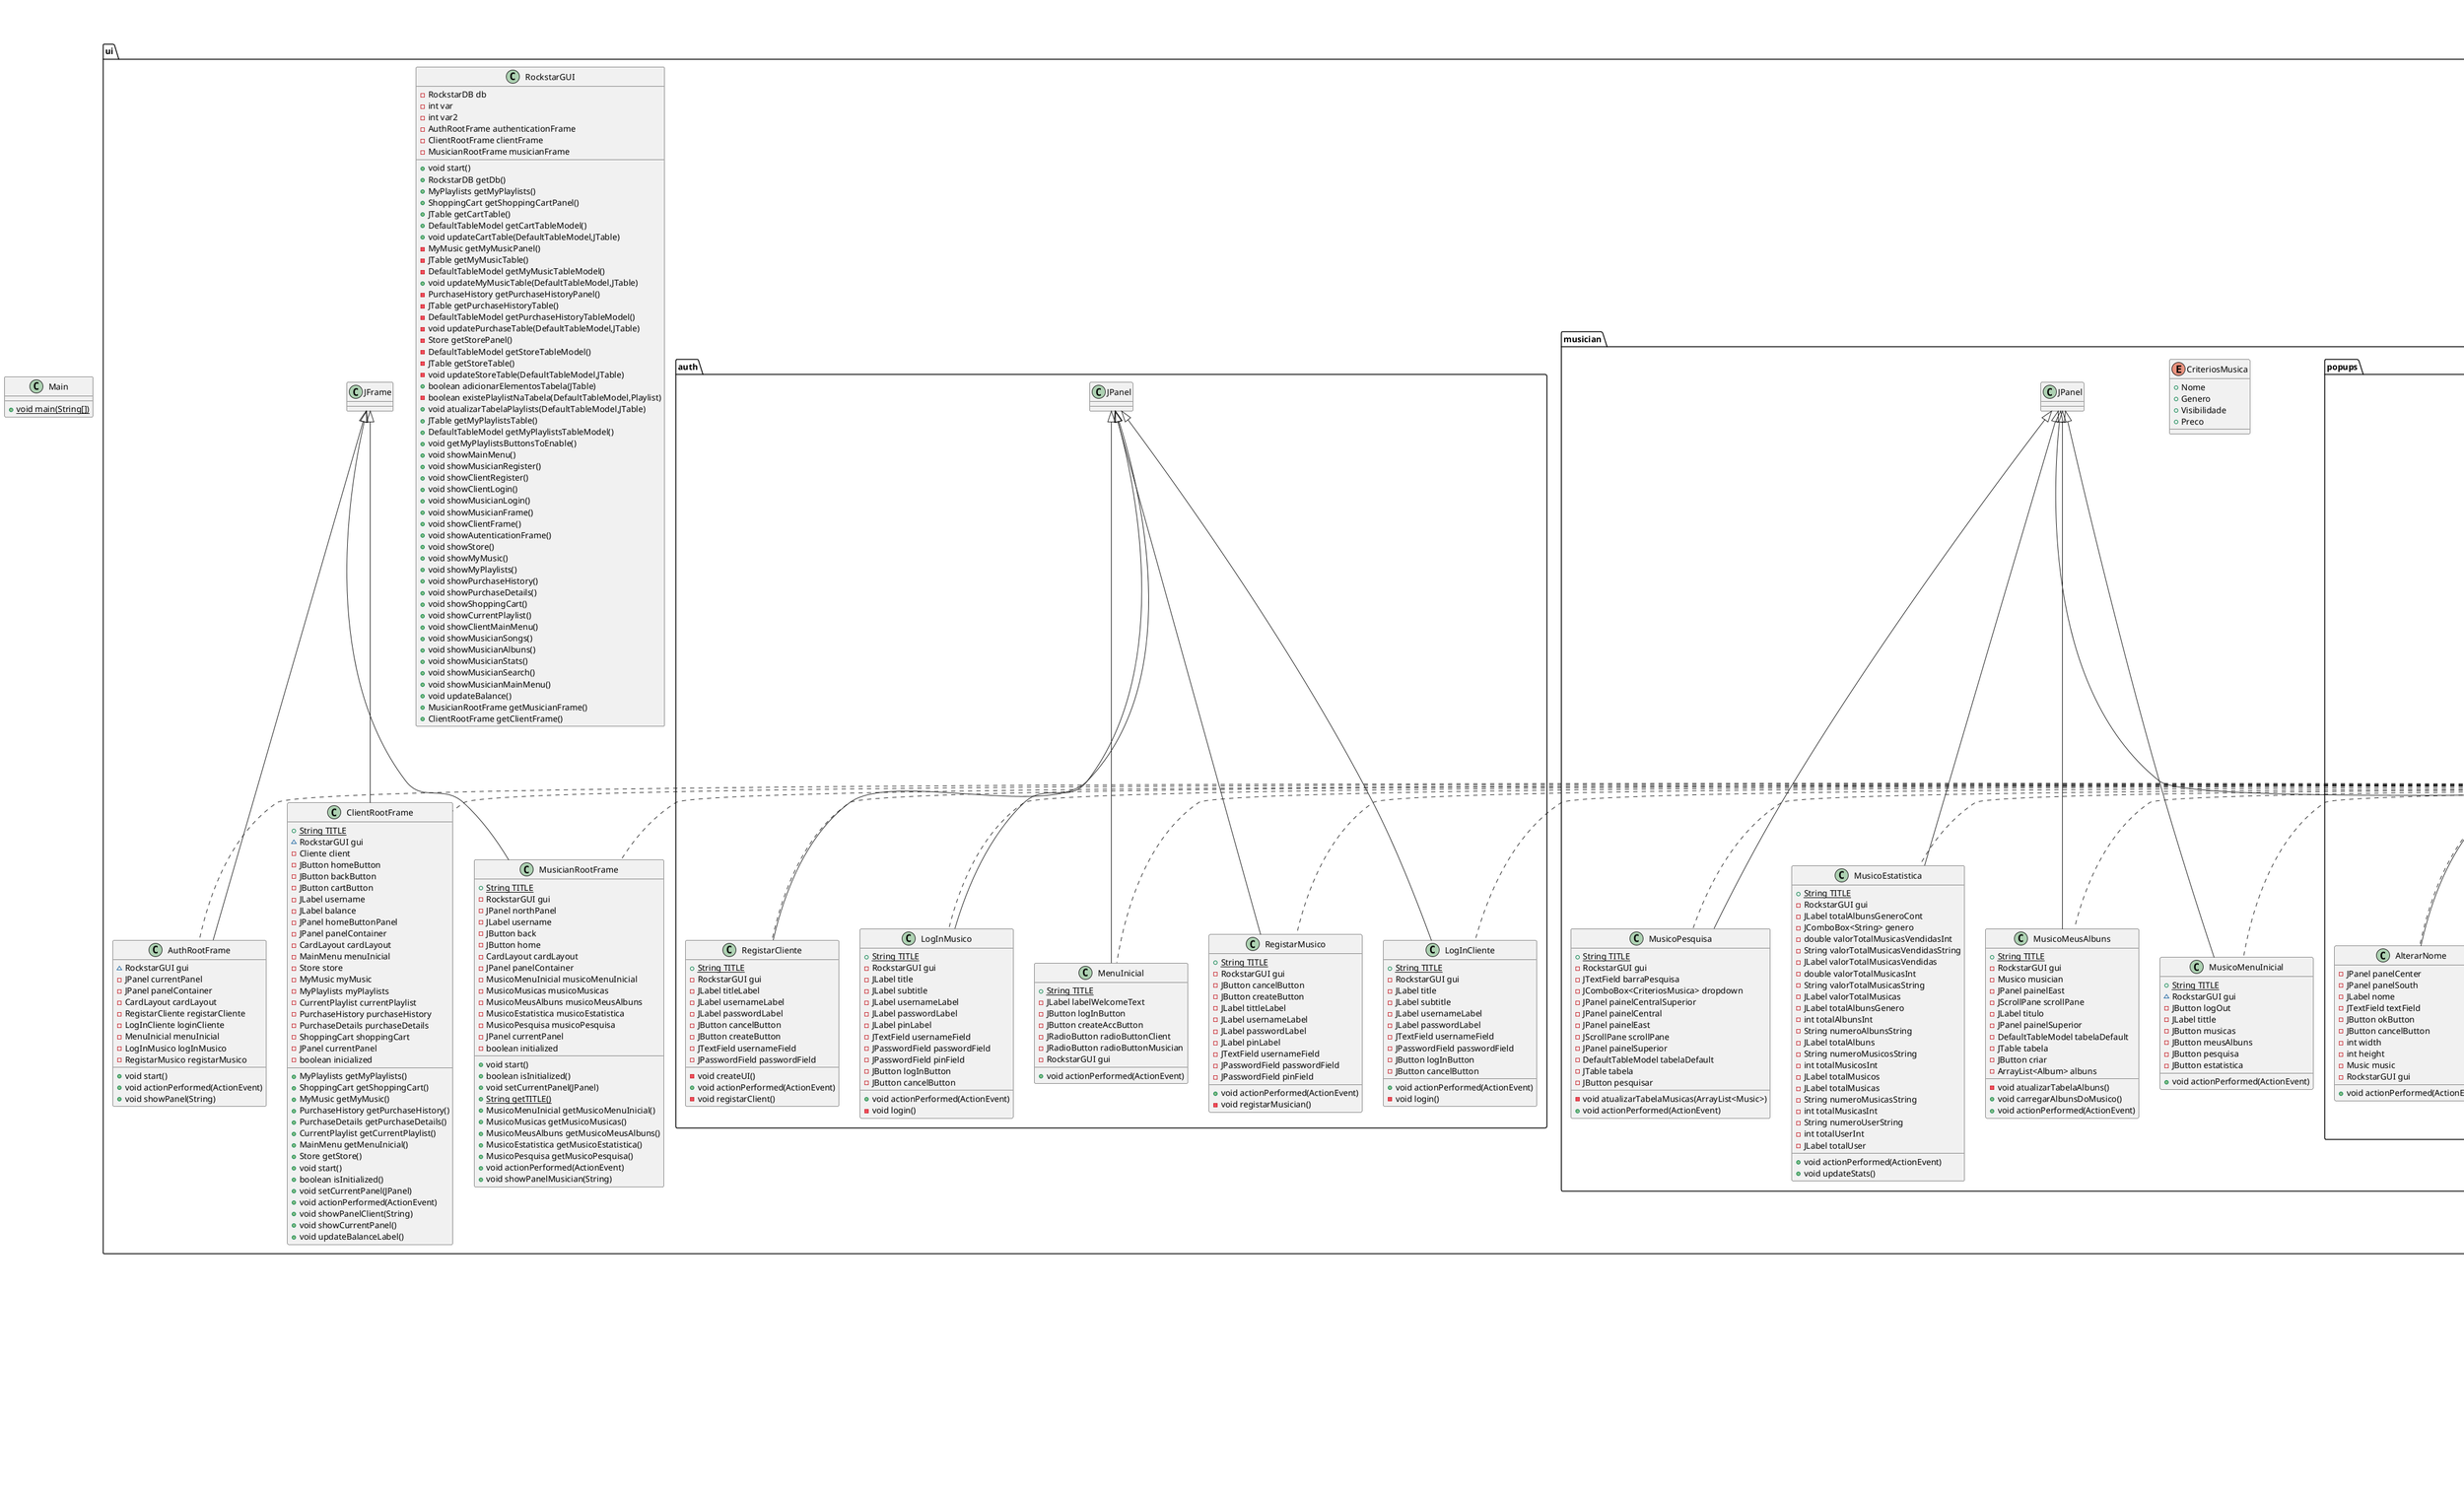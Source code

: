 @startuml
class ui.client.popups.GeneratePlaylist {
- JPanel panelCenter
- JPanel panelSouth
- JLabel playlistName
- JLabel playlistGenre
- JLabel playlistSize
- JTextField nameField
- JTextField sizeField
- JComboBox<String> dropdown
- JButton okButton
- JButton cancelButton
- RockstarGUI gui
+ void actionPerformed(ActionEvent)
}
class ui.client.popups.MakePlaylist {
- JPanel panelCenter
- JPanel panelSouth
- JLabel playlistName
- JTextField nameField
- JCheckBox visibilidadePlaylist
- JButton okButton
- JButton cancelButton
+ void actionPerformed(ActionEvent)
}
class ui.client.popups.AddBalance {
- JPanel panelCenter
- JPanel panelSouth
- JLabel addBalanceLabel
- JTextField balanceField
- JButton okButton
- JButton cancelButton
}
class ui.client.MyPlaylists {
+ {static} String TITLE
- RockstarGUI gui
- Cliente client
- JPanel topPanel
- JPanel eastPanel
- JTable playlistTable
- DefaultTableModel tableModel
- JButton seePlaylist
- JButton createPlaylist
- JButton deletePlaylist
- JButton changeVisibility
- JLabel panelTitle
+ JTable getPlaylistTable()
+ DefaultTableModel getTableModel()
+ JButton getCreatePlaylist()
+ JButton getDeletePlaylist()
+ void actionPerformed(ActionEvent)
}
class ui.musician.MusicoMenuInicial {
+ {static} String TITLE
~ RockstarGUI gui
- JButton logOut
- JLabel tittle
- JButton musicas
- JButton meusAlbuns
- JButton pesquisa
- JButton estatistica
+ void actionPerformed(ActionEvent)
}
class ui.musician.popups.CriarAlbum {
- JPanel panelCenter
- JPanel panelSouth
- JLabel genero
- JLabel nome
- JComboBox<String> dropdown
- JTextField textField
- JButton okButton
- JButton cancelButton
- int width
- int height
- RockstarGUI gui
+ void actionPerformed(ActionEvent)
}
class ui.auth.LogInCliente {
+ {static} String TITLE
- RockstarGUI gui
- JLabel title
- JLabel subtitle
- JLabel usernameLabel
- JLabel passwordLabel
- JTextField usernameField
- JPasswordField passwordField
- JButton logInButton
- JButton cancelButton
+ void actionPerformed(ActionEvent)
- void login()
}
abstract class data.User {
- {static} long serialVersionUID
- String username
- String password
+ String getUsername()
+ String getPassword()
+ String getPin()
}
class data.Cliente {
- {static} long serialVersionUID
- double saldo
- List<Playlist> playlists
- List<Music> songsInCart
- List<Music> songsOwned
- List<Purchase> purchasesMade
+ double getSaldo()
+ void setSaldo(double)
+ List<Music> getSongsInCart()
+ List<Playlist> getPlaylists()
+ List<Music> getSongsOwned()
+ List<Purchase> getPurchasesMade()
+ boolean adicionaSaldo(double)
+ void addPlaylistToClient(Playlist)
+ boolean hasRatedMusic(Music)
}
class ui.auth.RegistarCliente {
+ {static} String TITLE
- RockstarGUI gui
- JLabel titleLabel
- JLabel usernameLabel
- JLabel passwordLabel
- JButton cancelButton
- JButton createButton
- JTextField usernameField
- JPasswordField passwordField
- void createUI()
+ void actionPerformed(ActionEvent)
- void registarClient()
}
class data.Musico {
- {static} long serialVersionUID
- String pin
- ArrayList<Music> musics
- ArrayList<Album> albuns
+ ArrayList<Music> getMusicas()
+ ArrayList<Album> getAlbuns()
+ String getPin()
+ void addMusic(Music)
+ void addAlbum(Album)
+ String toString()
}
class ui.musician.popups.AlterarNome {
- JPanel panelCenter
- JPanel panelSouth
- JLabel nome
- JTextField textField
- JButton okButton
- JButton cancelButton
- int width
- int height
- Music music
- RockstarGUI gui
+ void actionPerformed(ActionEvent)
}
class ui.client.Store {
+ {static} String TITLE
- RockstarGUI gui
- Cliente client
- JPanel topPanel
- JPanel eastPanel
- JTable storeTable
- DefaultTableModel tableModel
- JButton buySong
- JButton addBalance
- JButton seePriceHistory
- JLabel panelTitle
- JTextField barraPesquisa
- JComboBox<CriteriosMusica> dropdown
- JButton pesquisar
- ArrayList<Music> musics
+ void actionPerformed(ActionEvent)
+ void atualizarTabelaMusicas(ArrayList<Music>)
+ JTable getStoreTable()
+ DefaultTableModel getTableModel()
+ void setMusics(ArrayList<Music>)
+ void mouseClicked(MouseEvent)
+ void mousePressed(MouseEvent)
+ void mouseReleased(MouseEvent)
+ void mouseEntered(MouseEvent)
+ void mouseExited(MouseEvent)
}
class ui.musician.MusicoMusicas {
+ {static} String TITLE
- RockstarGUI gui
- Musico musician
- JScrollPane scrollPane
- JTable tabela
- DefaultTableModel tabelaDefault
- JLabel titulo
- JPanel painelEast
- JPanel painelSuperior
- JButton editarDisponibilidade
- JButton editarPreco
- JButton editarNome
- JButton adicionar
- ArrayList<Music> musics
- void atualizarTabelaMusicas()
+ void carregarMusicasDoMusico()
+ void actionPerformed(ActionEvent)
+ void mouseClicked(MouseEvent)
+ void mousePressed(MouseEvent)
+ void mouseReleased(MouseEvent)
+ void mouseEntered(MouseEvent)
+ void mouseExited(MouseEvent)
}
class data.Playlist {
- {static} long serialVersionUID
- String nome
- ArrayList<Music> music
- boolean visibilidade
+ boolean isVisibilidade()
+ void setVisibilidade(boolean)
+ ArrayList<Music> getMusic()
+ String getNome()
+ boolean getVisibilidade()
+ String toString()
}
class data.Price {
- {static} long serialVersionUID
- double preco
- LocalDateTime data
+ double getPreco()
+ LocalDateTime getData()
}
class ui.auth.LogInMusico {
+ {static} String TITLE
- RockstarGUI gui
- JLabel title
- JLabel subtitle
- JLabel usernameLabel
- JLabel passwordLabel
- JLabel pinLabel
- JTextField usernameField
- JPasswordField passwordField
- JPasswordField pinField
- JButton logInButton
- JButton cancelButton
+ void actionPerformed(ActionEvent)
- void login()
}
class ui.AuthRootFrame {
~ RockstarGUI gui
- JPanel currentPanel
- JPanel panelContainer
- CardLayout cardLayout
- RegistarCliente registarCliente
- LogInCliente loginCliente
- MenuInicial menuInicial
- LogInMusico logInMusico
- RegistarMusico registarMusico
+ void start()
+ void actionPerformed(ActionEvent)
+ void showPanel(String)
}
class ui.ClientRootFrame {
+ {static} String TITLE
~ RockstarGUI gui
- Cliente client
- JButton homeButton
- JButton backButton
- JButton cartButton
- JLabel username
- JLabel balance
- JPanel homeButtonPanel
- JPanel panelContainer
- CardLayout cardLayout
- MainMenu menuInicial
- Store store
- MyMusic myMusic
- MyPlaylists myPlaylists
- CurrentPlaylist currentPlaylist
- PurchaseHistory purchaseHistory
- PurchaseDetails purchaseDetails
- ShoppingCart shoppingCart
- JPanel currentPanel
- boolean inicialized
+ MyPlaylists getMyPlaylists()
+ ShoppingCart getShoppingCart()
+ MyMusic getMyMusic()
+ PurchaseHistory getPurchaseHistory()
+ PurchaseDetails getPurchaseDetails()
+ CurrentPlaylist getCurrentPlaylist()
+ MainMenu getMenuInicial()
+ Store getStore()
+ void start()
+ boolean isInitialized()
+ void setCurrentPanel(JPanel)
+ void actionPerformed(ActionEvent)
+ void showPanelClient(String)
+ void showCurrentPanel()
+ void updateBalanceLabel()
}
class data.Rating {
- {static} long serialVersionUID
- double avaliacao
- LocalDate data
- Cliente cliente
+ double getAvaliacao()
+ LocalDate getData()
+ Cliente getCliente()
+ String toString()
}
enum domain.RockStarDBStatus {
+  DB_USER_ALREADY_EXISTS
+  DB_USER_ADDED
+  DB_USER_FAILED_TO_SAVE
+  DB_USER_LOGIN_SUCCESS
+  DB_USER_LOGIN_FAILED
+  DB_INCORRET_FORMAT_NUMBER
+  DB_MUSIC_ADDED
+  DB_MUSIC_NAME_EMPTY
+  DB_MUSIC_NAME_FAILED
+  DB_MUSIC_NAME_HAS_CHANGED
+  DB_MUSIC_PRICE_HAS_CHANGED
+  DB_MUSIC_VISIBILITY_CHANGED
+  DB_MUSIC_VISIBILITY_FAIL
+  DB_MUSIC_ALREADY_EXISTS_IN_THE_PLAYLIST
+  DB_ALBUM_NAME_FAILED
+  DB_ALBUM_NAME_HAS_CHANGED
+  DB_CART_EMPTY
+  DB_SONG_ALREADY_IN_CART
+  DB_SONG_ADDED_TO_CART
+  DB_SONG_ALREADY_BOUGHT
+  DB_SONGS_PURCHASED_SUCCESSFULLY
+  DB_INSUFFICIENT_BALANCE
+  DB_SOME_FIELD_IS_EMPTY
+  DB_PLAYLIST_NAME_ALREADY_EXISTS
+  DB_PLAYLIST_GENERATED_SUCCESSFULLY
+  DB_MUSIC_CANT_BE_ADDED_TO_PLAYLISTS
+  DB_NO_SONGS_ADDED_TO_PLAYLIST
+  DB_PLAYLIST_GENERATED_BUT_WITHOUT_WANTED_SIZE
+  DB_PLAYLIST_VISIB_CHANGED
+  DB_PLAYLIST_VISIB_UNCHANGED
}
class ui.client.popups.RateSong {
- JPanel panelCenter
- JPanel panelSouth
- JLabel avaliacao
- JComboBox<String> dropdown
- JButton okButton
- JButton cancelButton
- Music music
- RockstarGUI gui
+ void actionPerformed(ActionEvent)
}
class ui.musician.MusicoPesquisa {
+ {static} String TITLE
- RockstarGUI gui
- JTextField barraPesquisa
- JComboBox<CriteriosMusica> dropdown
- JPanel painelCentralSuperior
- JPanel painelCentral
- JPanel painelEast
- JScrollPane scrollPane
- JPanel painelSuperior
- DefaultTableModel tabelaDefault
- JTable tabela
- JButton pesquisar
- void atualizarTabelaMusicas(ArrayList<Music>)
+ void actionPerformed(ActionEvent)
}
class ui.client.popups.ChangeVisibilityPlaylist {
- JLabel estado
- JComboBox<String> disponibilidade
- JPanel panelCenter
- JPanel panelSouth
- JButton okButton
- JButton cancelButton
- int width
- int height
- Playlist playlist
- RockstarGUI gui
+ void actionPerformed(ActionEvent)
}
class data.Album {
- {static} long serialVersionUID
- String title
- Musico artist
- String genre
- ArrayList<Music> music
+ ArrayList<Music> getMusicas()
+ String getTitle()
+ String getGenre()
+ Musico getArtist()
+ String toString()
}
class data.RockstarModel {
- {static} long serialVersionUID
- List<User> users
- List<Music> allSongsAvailable
- List<Album> albums
- List<Purchase> allPurchases
+ List<User> getUsers()
+ boolean addUser(User)
+ void updateUser(User)
+ List<Music> getAllSongsAvailable()
+ List<Album> getAlbums()
+ List<Purchase> getAllPurchases()
}
class ui.client.CurrentPlaylist {
+ {static} String TITLE
- RockstarGUI gui
- Cliente client
- JPanel topPanel
- JPanel eastPanel
- JTable musicTable
- DefaultTableModel tableModel
- JButton removeMusic
- JButton rateMusic
- JLabel panelTitle
- Playlist playlist
+ void actionPerformed(ActionEvent)
+ void setPlaylist(Playlist)
}
class Main {
+ {static} void main(String[])
}
class ui.client.popups.AddToPlaylist {
- JPanel panelCenter
- JPanel panelSouth
- JLabel playlistName
- JComboBox<Playlist> dropdown
- JButton okButton
- JButton cancelButton
- RockstarGUI gui
- Music music
+ void actionPerformed(ActionEvent)
}
class ui.client.popups.PriceHistory {
- JTable priceTable
~ DefaultTableModel tableModel
- Music selectedMusic
- RockstarGUI gui
}
class ui.client.PurchaseDetails {
+ {static} String TITLE
- RockstarGUI gui
- Cliente client
- JPanel topPanel
- JTable purchaseTable
- DefaultTableModel tableModel
- JLabel panelTitle
- Purchase purchase
+ void setPurchase(Purchase)
}
class ui.musician.MusicoEstatistica {
+ {static} String TITLE
- RockstarGUI gui
- JLabel totalAlbunsGeneroCont
- JComboBox<String> genero
- double valorTotalMusicasVendidasInt
- String valorTotalMusicasVendidasString
- JLabel valorTotalMusicasVendidas
- double valorTotalMusicasInt
- String valorTotalMusicasString
- JLabel valorTotalMusicas
- JLabel totalAlbunsGenero
- int totalAlbunsInt
- String numeroAlbunsString
- JLabel totalAlbuns
- String numeroMusicosString
- int totalMusicosInt
- JLabel totalMusicos
- JLabel totalMusicas
- String numeroMusicasString
- int totalMusicasInt
- String numeroUserString
- int totalUserInt
- JLabel totalUser
+ void actionPerformed(ActionEvent)
+ void updateStats()
}
class ui.auth.MenuInicial {
+ {static} String TITLE
- JLabel labelWelcomeText
- JButton logInButton
- JButton createAccButton
- JRadioButton radioButtonClient
- JRadioButton radioButtonMusician
- RockstarGUI gui
+ void actionPerformed(ActionEvent)
}
class ui.RockstarGUI {
- RockstarDB db
- int var
- int var2
- AuthRootFrame authenticationFrame
- ClientRootFrame clientFrame
- MusicianRootFrame musicianFrame
+ void start()
+ RockstarDB getDb()
+ MyPlaylists getMyPlaylists()
+ ShoppingCart getShoppingCartPanel()
+ JTable getCartTable()
+ DefaultTableModel getCartTableModel()
+ void updateCartTable(DefaultTableModel,JTable)
- MyMusic getMyMusicPanel()
- JTable getMyMusicTable()
- DefaultTableModel getMyMusicTableModel()
+ void updateMyMusicTable(DefaultTableModel,JTable)
- PurchaseHistory getPurchaseHistoryPanel()
- JTable getPurchaseHistoryTable()
- DefaultTableModel getPurchaseHistoryTableModel()
- void updatePurchaseTable(DefaultTableModel,JTable)
- Store getStorePanel()
- DefaultTableModel getStoreTableModel()
- JTable getStoreTable()
- void updateStoreTable(DefaultTableModel,JTable)
+ boolean adicionarElementosTabela(JTable)
- boolean existePlaylistNaTabela(DefaultTableModel,Playlist)
+ void atualizarTabelaPlaylists(DefaultTableModel,JTable)
+ JTable getMyPlaylistsTable()
+ DefaultTableModel getMyPlaylistsTableModel()
+ void getMyPlaylistsButtonsToEnable()
+ void showMainMenu()
+ void showMusicianRegister()
+ void showClientRegister()
+ void showClientLogin()
+ void showMusicianLogin()
+ void showMusicianFrame()
+ void showClientFrame()
+ void showAutenticationFrame()
+ void showStore()
+ void showMyMusic()
+ void showMyPlaylists()
+ void showPurchaseHistory()
+ void showPurchaseDetails()
+ void showShoppingCart()
+ void showCurrentPlaylist()
+ void showClientMainMenu()
+ void showMusicianSongs()
+ void showMusicianAlbuns()
+ void showMusicianStats()
+ void showMusicianSearch()
+ void showMusicianMainMenu()
+ void updateBalance()
+ MusicianRootFrame getMusicianFrame()
+ ClientRootFrame getClientFrame()
}
class ui.client.PurchaseHistory {
+ {static} String TITLE
- RockstarGUI gui
- Cliente client
- JPanel topPanel
- JPanel eastPanel
- JTable purchaseTable
- DefaultTableModel tableModel
- JButton seePurchase
- JLabel panelTitle
+ JTable getPurchaseTable()
+ DefaultTableModel getTableModel()
+ void actionPerformed(ActionEvent)
}
class domain.RockstarDB {
~ {static} String dbPath
- RockstarModel dados
- User currentUser
+ RockstarModel getDados()
+ void init()
- boolean checkIfDBExists()
- void saveDB()
- void loadDB()
+ User getCurrentUser()
+ Cliente getCurrentUserAsClient()
+ Musico getCurrentUserAsMusician()
+ void saveCurrentUser()
+ void logOut()
+ RockStarDBStatus registarCliente(String,String)
+ RockStarDBStatus registarMusico(String,String,String)
+ RockStarDBStatus loginCliente(String,String)
+ RockStarDBStatus loginMusico(String,String,String)
+ boolean addMusica(Music)
+ boolean addAlbum(Album)
+ RockStarDBStatus criarAlbum(String,String)
+ int getTotalUsers()
+ int getTotalMusician()
+ int getTotalSongs()
+ int getTotaAlbums()
+ double getTotalValueSongs()
+ int albumByGenre(String)
+ double getTotalValueSongsSold()
+ Album[] getMusicianAlbums(Musico)
+ Playlist[] getClientPlaylist(Cliente)
+ String[] getMusicGenrs()
+ boolean validSongName(String)
+ boolean validAlbumName(String)
+ boolean addPlaylist(Playlist)
+ RockStarDBStatus generatePlaylist(String,int,String)
- boolean checkIfSongAlreadyAdded(Playlist,Music)
- String makeSongTempID(Music)
- boolean checkPlaylistNameExists(Playlist)
+ RockStarDBStatus addMusicaPlaylist(Music,Playlist)
+ RockStarDBStatus changePlaylistVisibility(boolean,Playlist)
+ void addPriceHistoryToTable(Music,JTable)
+ void addAllPurchasesToTable(JTable)
- String formatLocalDateTime(LocalDateTime)
- boolean purchaseExistsOnTable(DefaultTableModel,Purchase)
+ void addAllRockstarSongsToTable(JTable,ArrayList<Music>)
+ ArrayList<Music> addAllRockstarSongsVisible()
- boolean songExistsOnTable(DefaultTableModel,Music)
+ RockStarDBStatus addSongToCart(Music)
- boolean isSongOnCart(Music)
- boolean isSongAlreadyOwned(Music)
+ void addAllSongsInCartToTable(JTable)
+ RockStarDBStatus buyAllSongsFromCart()
- void addSongToMyMusic(Music)
+ void addAllOwnedSongsToTable(JTable)
+ RockStarDBStatus alterarPreco(String,Music)
+ RockStarDBStatus adicionarMusica(String,String,String,Album)
+ RockStarDBStatus alterarNome(String,Music)
+ RockStarDBStatus alterarDisponibilidade(Music,boolean)
+ boolean rateSong(Music,double)
+ ArrayList<Music> procurarMusicas(String,CriteriosMusica)
+ ArrayList<Music> procurarMinhasMusicasCliente(String,CriteriosMusica)
+ ArrayList<Music> ordenarMusicasCrescente(CriteriosMusica,ArrayList<Music>)
+ ArrayList<Music> ordenarMusicasDecrescente(CriteriosMusica,ArrayList<Music>)
}
class ui.musician.MusicoMeusAlbuns {
+ {static} String TITLE
- RockstarGUI gui
- Musico musician
- JPanel painelEast
- JScrollPane scrollPane
- JLabel titulo
- JPanel painelSuperior
- DefaultTableModel tabelaDefault
- JTable tabela
- JButton criar
- ArrayList<Album> albuns
- void atualizarTabelaAlbuns()
+ void carregarAlbunsDoMusico()
+ void actionPerformed(ActionEvent)
}
class ui.musician.popups.AlterarDisponibilidade {
- JLabel estado
- JComboBox<String> disponibilidade
- JPanel panelCenter
- JPanel panelSouth
- JButton okButton
- JButton cancelButton
- int width
- int height
- Music music
- RockstarGUI gui
+ void actionPerformed(ActionEvent)
}
enum data.Genre {
+  Pop
+  Rock
+  Hip_hop
+  Eletronica
+  Jazz
+  Reggae
+  Country
+  RnB
+  Funk
+  Metal
}
class ui.musician.popups.AdicionarMusica {
- JComboBox albumDropdown
- JLabel album
- RockstarGUI gui
- JLabel preco
- JTextField precoText
- JPanel panelCenter
- JPanel panelSouth
- JLabel genero
- JLabel nome
- JComboBox<String> dropdown
- JTextField nomeText
- JButton okButton
- JButton cancelButton
- int width
- int height
+ void actionPerformed(ActionEvent)
}
class data.Music {
- {static} long serialVersionUID
- String title
- Musico artist
- String genre
- double preco
- List<Price> priceHistory
- ArrayList<Rating> avaliacoes
- boolean visibilidade
- Album album
+ Album getAlbum()
+ String getTitle()
+ String getGenre()
+ Musico getArtist()
+ double getPreco()
+ List<Price> getHistoricoPreco()
+ boolean alterarPreco(Double,User)
+ boolean isVisibilidade()
+ void setVisibilidade(boolean)
+ boolean alterarTitulo(String)
+ ArrayList<Rating> getAvaliacoes()
+ double avaliacaoMedia()
+ String toString()
}
class data.Purchase {
- {static} long serialVersionUID
- String purchaseId
- Cliente cliente
- LocalDateTime dataCompra
- List<Music> songList
- double price
+ String generatePurchaseID()
+ List<Music> getSongList()
+ String getPurchaseId()
+ LocalDateTime getDataCompra()
+ double getPrice()
}
class ui.client.MainMenu {
+ {static} String TITLE
~ RockstarGUI gui
- Cliente client
- JButton myMusic
- JButton myPlaylists
- JButton createPlaylist
- JButton purchaseHistory
- JButton logOut
- JButton store
- JLabel title
+ void actionPerformed(ActionEvent)
}
class ui.client.MyMusic {
+ {static} String TITLE
- RockstarGUI gui
- JPanel topPanel
- JPanel eastPanel
- JTable musicTable
- DefaultTableModel tableModel
- JButton removeMusic
- JButton rateMusic
- JButton addToPlaylist
- JLabel panelTitle
- JComboBox<CriteriosMusica> dropdown
- JTextField searchField
- JButton searchButton
- ArrayList<Music> musics
+ JTable getMusicTable()
+ DefaultTableModel getTableModel()
+ void actionPerformed(ActionEvent)
+ void atualizarTabelaMusicas(ArrayList<Music>)
+ void mouseClicked(MouseEvent)
+ void mousePressed(MouseEvent)
+ void mouseReleased(MouseEvent)
+ void mouseEntered(MouseEvent)
+ void mouseExited(MouseEvent)
}
class ui.musician.popups.AlterarPreco {
- JPanel panelCenter
- JPanel panelSouth
- JLabel preco
- JTextField textField
- JButton okButton
- JButton cancelButton
- int width
- int height
- Music music
- RockstarGUI gui
+ void actionPerformed(ActionEvent)
}
class ui.client.ShoppingCart {
+ {static} String TITLE
- RockstarGUI gui
- Cliente client
- JPanel topPanel
- JPanel eastPanel
- JTable purchaseTable
- DefaultTableModel tableModel
- JButton confirmPurchase
- JButton removePurchase
- JLabel panelTitle
+ JTable getPurchaseTable()
+ DefaultTableModel getTableModel()
+ void actionPerformed(ActionEvent)
}
class ui.auth.RegistarMusico {
+ {static} String TITLE
- RockstarGUI gui
- JButton cancelButton
- JButton createButton
- JLabel tittleLabel
- JLabel usernameLabel
- JLabel passwordLabel
- JLabel pinLabel
- JTextField usernameField
- JPasswordField passwordField
- JPasswordField pinField
+ void actionPerformed(ActionEvent)
- void registarMusician()
}
class ui.MusicianRootFrame {
+ {static} String TITLE
- RockstarGUI gui
- JPanel northPanel
- JLabel username
- JButton back
- JButton home
- CardLayout cardLayout
- JPanel panelContainer
- MusicoMenuInicial musicoMenuInicial
- MusicoMusicas musicoMusicas
- MusicoMeusAlbuns musicoMeusAlbuns
- MusicoEstatistica musicoEstatistica
- MusicoPesquisa musicoPesquisa
- JPanel currentPanel
- boolean initialized
+ void start()
+ boolean isInitialized()
+ void setCurrentPanel(JPanel)
+ {static} String getTITLE()
+ MusicoMenuInicial getMusicoMenuInicial()
+ MusicoMusicas getMusicoMusicas()
+ MusicoMeusAlbuns getMusicoMeusAlbuns()
+ MusicoEstatistica getMusicoEstatistica()
+ MusicoPesquisa getMusicoPesquisa()
+ void actionPerformed(ActionEvent)
+ void showPanelMusician(String)
}
enum ui.musician.CriteriosMusica {
+  Nome
+  Genero
+  Visibilidade
+  Preco
}


java.awt.event.ActionListener <|.. ui.client.popups.GeneratePlaylist
ui.client.popups.JDialog <|-- ui.client.popups.GeneratePlaylist
java.awt.event.ActionListener <|.. ui.client.popups.MakePlaylist
ui.client.popups.JDialog <|-- ui.client.popups.MakePlaylist
ui.client.popups.JDialog <|-- ui.client.popups.AddBalance
java.awt.event.ActionListener <|.. ui.client.MyPlaylists
ui.client.JPanel <|-- ui.client.MyPlaylists
java.awt.event.ActionListener <|.. ui.musician.MusicoMenuInicial
ui.musician.JPanel <|-- ui.musician.MusicoMenuInicial
java.awt.event.ActionListener <|.. ui.musician.popups.CriarAlbum
ui.musician.popups.JDialog <|-- ui.musician.popups.CriarAlbum
java.awt.event.ActionListener <|.. ui.auth.LogInCliente
ui.auth.JPanel <|-- ui.auth.LogInCliente
java.io.Serializable <|.. data.User
java.io.Serializable <|.. data.Cliente
data.User <|-- data.Cliente
java.awt.event.ActionListener <|.. ui.auth.RegistarCliente
ui.auth.JPanel <|-- ui.auth.RegistarCliente
java.io.Serializable <|.. data.Musico
data.User <|-- data.Musico
java.awt.event.ActionListener <|.. ui.musician.popups.AlterarNome
ui.musician.popups.JDialog <|-- ui.musician.popups.AlterarNome
java.awt.event.ActionListener <|.. ui.client.Store
java.awt.event.MouseListener <|.. ui.client.Store
ui.client.JPanel <|-- ui.client.Store
java.awt.event.ActionListener <|.. ui.musician.MusicoMusicas
java.awt.event.MouseListener <|.. ui.musician.MusicoMusicas
ui.musician.JPanel <|-- ui.musician.MusicoMusicas
java.io.Serializable <|.. data.Playlist
java.io.Serializable <|.. data.Price
java.awt.event.ActionListener <|.. ui.auth.LogInMusico
ui.auth.JPanel <|-- ui.auth.LogInMusico
java.awt.event.ActionListener <|.. ui.AuthRootFrame
ui.JFrame <|-- ui.AuthRootFrame
java.awt.event.ActionListener <|.. ui.ClientRootFrame
ui.JFrame <|-- ui.ClientRootFrame
java.io.Serializable <|.. data.Rating
java.awt.event.ActionListener <|.. ui.client.popups.RateSong
ui.client.popups.JDialog <|-- ui.client.popups.RateSong
java.awt.event.ActionListener <|.. ui.musician.MusicoPesquisa
ui.musician.JPanel <|-- ui.musician.MusicoPesquisa
java.awt.event.ActionListener <|.. ui.client.popups.ChangeVisibilityPlaylist
ui.client.popups.JDialog <|-- ui.client.popups.ChangeVisibilityPlaylist
java.io.Serializable <|.. data.Album
java.io.Serializable <|.. data.RockstarModel
java.awt.event.ActionListener <|.. ui.client.CurrentPlaylist
ui.client.JPanel <|-- ui.client.CurrentPlaylist
java.awt.event.ActionListener <|.. ui.client.popups.AddToPlaylist
ui.client.popups.JDialog <|-- ui.client.popups.AddToPlaylist
ui.client.popups.JDialog <|-- ui.client.popups.PriceHistory
ui.client.JPanel <|-- ui.client.PurchaseDetails
java.awt.event.ActionListener <|.. ui.musician.MusicoEstatistica
ui.musician.JPanel <|-- ui.musician.MusicoEstatistica
java.awt.event.ActionListener <|.. ui.auth.MenuInicial
ui.auth.JPanel <|-- ui.auth.MenuInicial
java.awt.event.ActionListener <|.. ui.client.PurchaseHistory
ui.client.JPanel <|-- ui.client.PurchaseHistory
java.awt.event.ActionListener <|.. ui.musician.MusicoMeusAlbuns
ui.musician.JPanel <|-- ui.musician.MusicoMeusAlbuns
java.awt.event.ActionListener <|.. ui.musician.popups.AlterarDisponibilidade
ui.musician.popups.JDialog <|-- ui.musician.popups.AlterarDisponibilidade
java.awt.event.ActionListener <|.. ui.musician.popups.AdicionarMusica
ui.musician.popups.JDialog <|-- ui.musician.popups.AdicionarMusica
java.io.Serializable <|.. data.Music
java.io.Serializable <|.. data.Purchase
java.awt.event.ActionListener <|.. ui.client.MainMenu
ui.client.JPanel <|-- ui.client.MainMenu
java.awt.event.ActionListener <|.. ui.client.MyMusic
java.awt.event.MouseListener <|.. ui.client.MyMusic
ui.client.JPanel <|-- ui.client.MyMusic
java.awt.event.ActionListener <|.. ui.musician.popups.AlterarPreco
ui.musician.popups.JDialog <|-- ui.musician.popups.AlterarPreco
java.awt.event.ActionListener <|.. ui.client.ShoppingCart
ui.client.JPanel <|-- ui.client.ShoppingCart
java.awt.event.ActionListener <|.. ui.auth.RegistarMusico
ui.auth.JPanel <|-- ui.auth.RegistarMusico
java.awt.event.ActionListener <|.. ui.MusicianRootFrame
ui.JFrame <|-- ui.MusicianRootFrame
@enduml